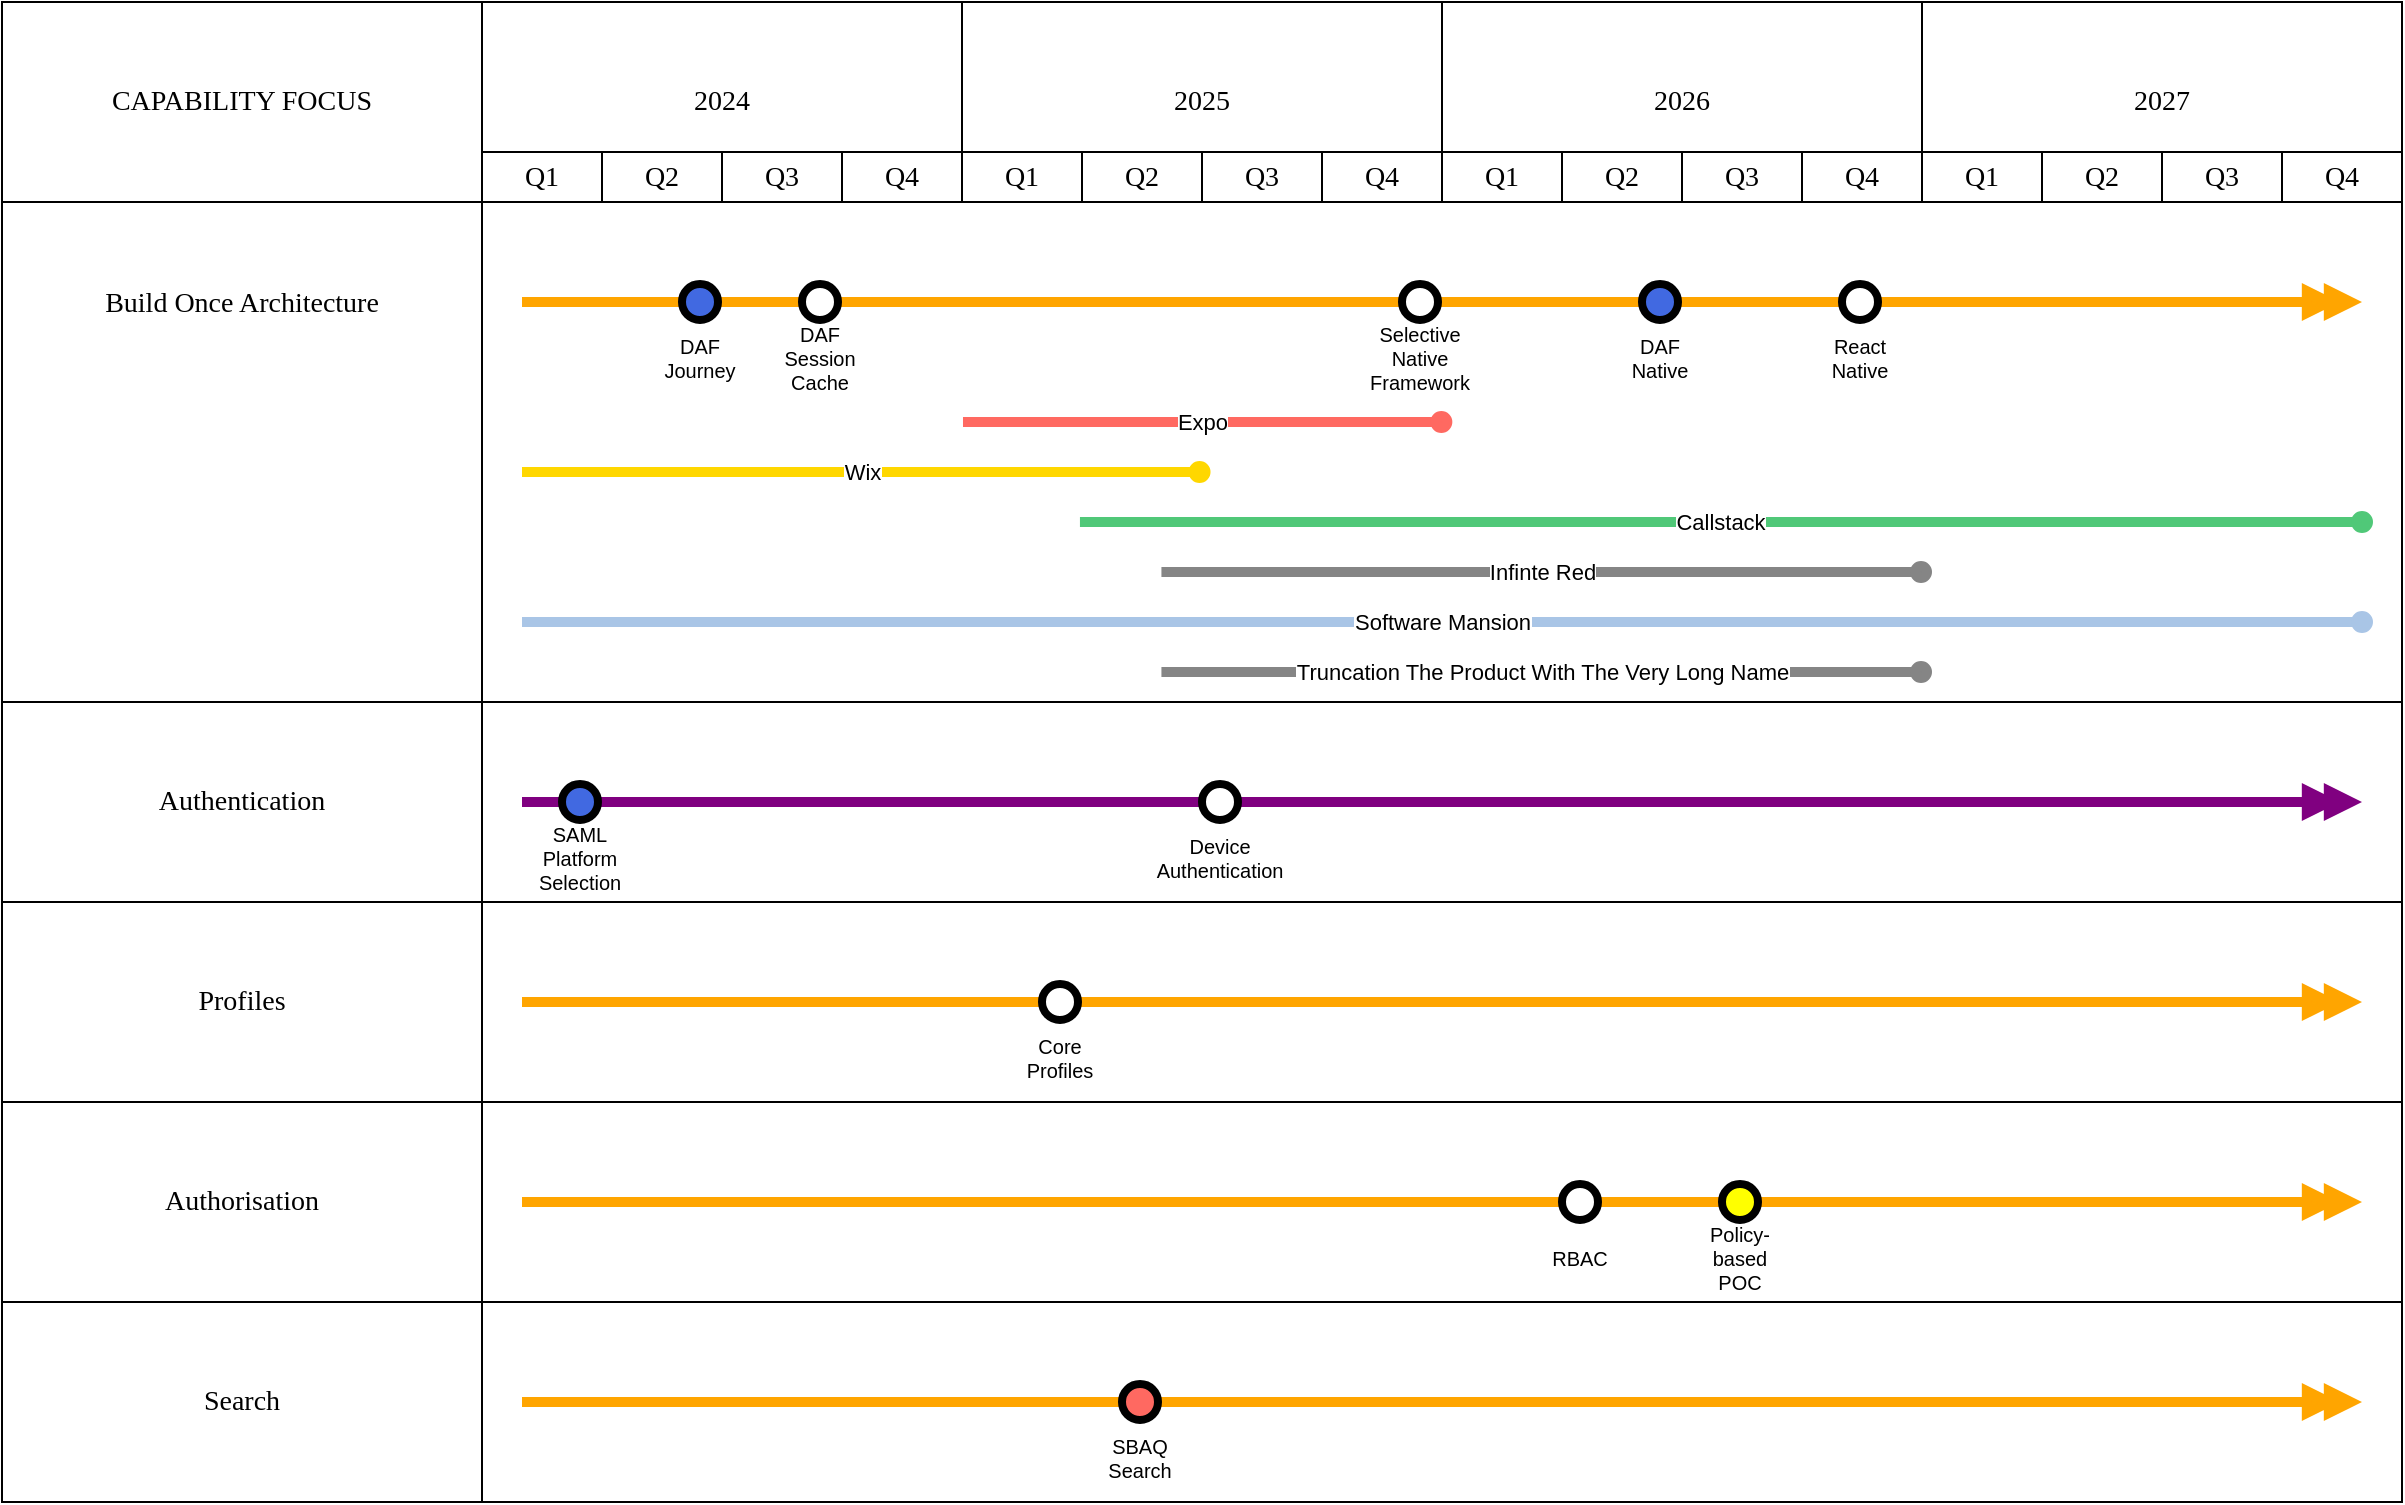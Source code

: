 <mxfile version="14.5.1" type="device"><diagram id="nMbIOyWw1tff--0FTw4Q" name="Page-1"><mxGraphModel dx="981" dy="650" grid="1" gridSize="10" guides="1" tooltips="1" connect="1" arrows="1" fold="1" page="1" pageScale="1" pageWidth="816" pageHeight="1056" math="0" shadow="0"><root><mxCell id="0"/><mxCell id="1" style="locked=1" parent="0" visible="1" value="Background"/><mxCell id="R6x8NNviqCKm4YMZrq5fsO" value="Default" style="locked=0" parent="0"/><mxCell id="1xAHegygcay79R2jxKO6BE" value="CAPABILITY FOCUS" style="text;html=1;strokeColor=#000000;;fillColor=#ffffff;align=center;fontFamily=Verdana;verticalAlign=middle;whiteSpace=wrap;rounded=0;fontSize=14" parent="R6x8NNviqCKm4YMZrq5fsO" vertex="1"><mxGeometry x="0" y="0" width="240" height="100" as="geometry"/></mxCell><mxCell id="sbBAgKAyx-FxV-6PZ26cez" value="2024" style="text;html=1;strokeColor=#000000;;fillColor=#ffffff;align=center;fontFamily=Verdana;verticalAlign=middle;whiteSpace=wrap;rounded=0;fontSize=14" parent="R6x8NNviqCKm4YMZrq5fsO" vertex="1"><mxGeometry x="240" y="0" width="240" height="100" as="geometry"/></mxCell><mxCell id="V5nHW4canbZw6tc96OoUcD" value="2025" style="text;html=1;strokeColor=#000000;;fillColor=#ffffff;align=center;fontFamily=Verdana;verticalAlign=middle;whiteSpace=wrap;rounded=0;fontSize=14" parent="R6x8NNviqCKm4YMZrq5fsO" vertex="1"><mxGeometry x="480" y="0" width="240" height="100" as="geometry"/></mxCell><mxCell id="pNovGwUaBuZ2M0udscXY3b" value="2026" style="text;html=1;strokeColor=#000000;;fillColor=#ffffff;align=center;fontFamily=Verdana;verticalAlign=middle;whiteSpace=wrap;rounded=0;fontSize=14" parent="R6x8NNviqCKm4YMZrq5fsO" vertex="1"><mxGeometry x="720" y="0" width="240" height="100" as="geometry"/></mxCell><mxCell id="qMX0DogbtyivCLxmkU31Iv" value="2027" style="text;html=1;strokeColor=#000000;;fillColor=#ffffff;align=center;fontFamily=Verdana;verticalAlign=middle;whiteSpace=wrap;rounded=0;fontSize=14" parent="R6x8NNviqCKm4YMZrq5fsO" vertex="1"><mxGeometry x="960" y="0" width="240" height="100" as="geometry"/></mxCell><mxCell id="6zuW-Q7on82IVR-I2k-UJe" value="Q1" style="text;html=1;strokeColor=#000000;;fillColor=#ffffff;align=center;fontFamily=Verdana;verticalAlign=middle;whiteSpace=wrap;rounded=0;fontSize=14" parent="R6x8NNviqCKm4YMZrq5fsO" vertex="1"><mxGeometry x="240" y="75.0" width="60.0" height="25.0" as="geometry"/></mxCell><mxCell id="PhSfSvaY2JSdLJ7FeiIR96" value="Q2" style="text;html=1;strokeColor=#000000;;fillColor=#ffffff;align=center;fontFamily=Verdana;verticalAlign=middle;whiteSpace=wrap;rounded=0;fontSize=14" parent="R6x8NNviqCKm4YMZrq5fsO" vertex="1"><mxGeometry x="300.0" y="75.0" width="60.0" height="25.0" as="geometry"/></mxCell><mxCell id="cdQVySrnlk8NNqcw35iAbq" value="Q3" style="text;html=1;strokeColor=#000000;;fillColor=#ffffff;align=center;fontFamily=Verdana;verticalAlign=middle;whiteSpace=wrap;rounded=0;fontSize=14" parent="R6x8NNviqCKm4YMZrq5fsO" vertex="1"><mxGeometry x="360.0" y="75.0" width="60.0" height="25.0" as="geometry"/></mxCell><mxCell id="c7JPwgNPzZJUMqikkjOzbD" value="Q4" style="text;html=1;strokeColor=#000000;;fillColor=#ffffff;align=center;fontFamily=Verdana;verticalAlign=middle;whiteSpace=wrap;rounded=0;fontSize=14" parent="R6x8NNviqCKm4YMZrq5fsO" vertex="1"><mxGeometry x="420.0" y="75.0" width="60.0" height="25.0" as="geometry"/></mxCell><mxCell id="QiCO3zj_OJzC3Pg0iwSCww" value="Q1" style="text;html=1;strokeColor=#000000;;fillColor=#ffffff;align=center;fontFamily=Verdana;verticalAlign=middle;whiteSpace=wrap;rounded=0;fontSize=14" parent="R6x8NNviqCKm4YMZrq5fsO" vertex="1"><mxGeometry x="480" y="75.0" width="60.0" height="25.0" as="geometry"/></mxCell><mxCell id="3SKAOs7r-cD75cFG2Rmhsk" value="Q2" style="text;html=1;strokeColor=#000000;;fillColor=#ffffff;align=center;fontFamily=Verdana;verticalAlign=middle;whiteSpace=wrap;rounded=0;fontSize=14" parent="R6x8NNviqCKm4YMZrq5fsO" vertex="1"><mxGeometry x="540.0" y="75.0" width="60.0" height="25.0" as="geometry"/></mxCell><mxCell id="Kb5JEAWKGjdh8WZCrUS_uo" value="Q3" style="text;html=1;strokeColor=#000000;;fillColor=#ffffff;align=center;fontFamily=Verdana;verticalAlign=middle;whiteSpace=wrap;rounded=0;fontSize=14" parent="R6x8NNviqCKm4YMZrq5fsO" vertex="1"><mxGeometry x="600.0" y="75.0" width="60.0" height="25.0" as="geometry"/></mxCell><mxCell id="j9Wjys0oHkJBKqDEMSxKDQ" value="Q4" style="text;html=1;strokeColor=#000000;;fillColor=#ffffff;align=center;fontFamily=Verdana;verticalAlign=middle;whiteSpace=wrap;rounded=0;fontSize=14" parent="R6x8NNviqCKm4YMZrq5fsO" vertex="1"><mxGeometry x="660.0" y="75.0" width="60.0" height="25.0" as="geometry"/></mxCell><mxCell id="Ha3IWTs2L9lMeScjQjM894" value="Q1" style="text;html=1;strokeColor=#000000;;fillColor=#ffffff;align=center;fontFamily=Verdana;verticalAlign=middle;whiteSpace=wrap;rounded=0;fontSize=14" parent="R6x8NNviqCKm4YMZrq5fsO" vertex="1"><mxGeometry x="720" y="75.0" width="60.0" height="25.0" as="geometry"/></mxCell><mxCell id="OSudcyeiaCZIDKhruHuR9d" value="Q2" style="text;html=1;strokeColor=#000000;;fillColor=#ffffff;align=center;fontFamily=Verdana;verticalAlign=middle;whiteSpace=wrap;rounded=0;fontSize=14" parent="R6x8NNviqCKm4YMZrq5fsO" vertex="1"><mxGeometry x="780.0" y="75.0" width="60.0" height="25.0" as="geometry"/></mxCell><mxCell id="rDgEHHiH8OujQqTy1I9G6R" value="Q3" style="text;html=1;strokeColor=#000000;;fillColor=#ffffff;align=center;fontFamily=Verdana;verticalAlign=middle;whiteSpace=wrap;rounded=0;fontSize=14" parent="R6x8NNviqCKm4YMZrq5fsO" vertex="1"><mxGeometry x="840.0" y="75.0" width="60.0" height="25.0" as="geometry"/></mxCell><mxCell id="RBRkC7BvNAW3CtgDcWY8SP" value="Q4" style="text;html=1;strokeColor=#000000;;fillColor=#ffffff;align=center;fontFamily=Verdana;verticalAlign=middle;whiteSpace=wrap;rounded=0;fontSize=14" parent="R6x8NNviqCKm4YMZrq5fsO" vertex="1"><mxGeometry x="900.0" y="75.0" width="60.0" height="25.0" as="geometry"/></mxCell><mxCell id="zLnMPnSWLOAAzMAHXAp3d5" value="Q1" style="text;html=1;strokeColor=#000000;;fillColor=#ffffff;align=center;fontFamily=Verdana;verticalAlign=middle;whiteSpace=wrap;rounded=0;fontSize=14" parent="R6x8NNviqCKm4YMZrq5fsO" vertex="1"><mxGeometry x="960" y="75.0" width="60.0" height="25.0" as="geometry"/></mxCell><mxCell id="hKBv2PfTIKOUyBG-SgJpgn" value="Q2" style="text;html=1;strokeColor=#000000;;fillColor=#ffffff;align=center;fontFamily=Verdana;verticalAlign=middle;whiteSpace=wrap;rounded=0;fontSize=14" parent="R6x8NNviqCKm4YMZrq5fsO" vertex="1"><mxGeometry x="1020.0" y="75.0" width="60.0" height="25.0" as="geometry"/></mxCell><mxCell id="RMlEGbNL75fjfwN7pKVU1T" value="Q3" style="text;html=1;strokeColor=#000000;;fillColor=#ffffff;align=center;fontFamily=Verdana;verticalAlign=middle;whiteSpace=wrap;rounded=0;fontSize=14" parent="R6x8NNviqCKm4YMZrq5fsO" vertex="1"><mxGeometry x="1080.0" y="75.0" width="60.0" height="25.0" as="geometry"/></mxCell><mxCell id="RaeNNaDx6PJK775GeJT5Iu" value="Q4" style="text;html=1;strokeColor=#000000;;fillColor=#ffffff;align=center;fontFamily=Verdana;verticalAlign=middle;whiteSpace=wrap;rounded=0;fontSize=14" parent="R6x8NNviqCKm4YMZrq5fsO" vertex="1"><mxGeometry x="1140.0" y="75.0" width="60.0" height="25.0" as="geometry"/></mxCell><mxCell id="j0aCX4SuwnE1goe3NOG180" value="" style="text;html=1;strokeColor=#000000;;fillColor=none;align=center;fontFamily=Verdana;verticalAlign=middle;whiteSpace=wrap;rounded=0;fontSize=14" parent="R6x8NNviqCKm4YMZrq5fsO" vertex="1"><mxGeometry x="240" y="100" width="960" height="250" as="geometry"/></mxCell><mxCell id="acZhjUYrn_rxLHfcVpu8a1" value="Build Once Architecture" style="text;html=1;strokeColor=#000000;fillColor=none;align=center;fontFamily=Verdana;verticalAlign=top;whiteSpace=wrap;rounded=0;fontSize=14;spacingTop=36" parent="R6x8NNviqCKm4YMZrq5fsO" vertex="1"><mxGeometry x="0" y="100" width="240" height="250" as="geometry"/></mxCell><mxCell id="JHVYlio_Y7PgDkEl7Ra3UM" value="" style="html=1;rounded=0;endFill=1;strokeColor=#FFA500;strokeWidth=5;endArrow=doubleBlock;" parent="R6x8NNviqCKm4YMZrq5fsO" edge="1"><mxGeometry width="2" height="2" relative="1" as="geometry"><mxPoint x="260" y="150" as="sourcePoint"/><mxPoint x="1180" y="150" as="targetPoint"/></mxGeometry></mxCell><mxCell id="JCO6e9b1UnrWL59dN31t_s" value="DAF Journey" style="ellipse;whiteSpace=wrap;html=1;aspect=fixed;strokeWidth=4;spacingTop=55;fontSize=10;fontFamily=Helvetica;fillColor=#4169E1;" vertex="1" parent="R6x8NNviqCKm4YMZrq5fsO"><mxGeometry x="340.0" y="141" width="18" height="18" as="geometry"/></mxCell><mxCell id="uWIQFmSu_gm2uj3w4vFuAP" value="DAF Session Cache" style="ellipse;whiteSpace=wrap;html=1;aspect=fixed;strokeWidth=4;spacingTop=55;fontSize=10;fontFamily=Helvetica;fillColor=#FFFFFF;" vertex="1" parent="R6x8NNviqCKm4YMZrq5fsO"><mxGeometry x="400.0" y="141" width="18" height="18" as="geometry"/></mxCell><mxCell id="af_HR_yOO0d7oymrxubppF" value="Selective Native Framework" style="ellipse;whiteSpace=wrap;html=1;aspect=fixed;strokeWidth=4;spacingTop=55;fontSize=10;fontFamily=Helvetica;fillColor=#FFFFFF;" vertex="1" parent="R6x8NNviqCKm4YMZrq5fsO"><mxGeometry x="700.0" y="141" width="18" height="18" as="geometry"/></mxCell><mxCell id="6jpIXQDFR5QvLROZVoJONA" value="DAF Native" style="ellipse;whiteSpace=wrap;html=1;aspect=fixed;strokeWidth=4;spacingTop=55;fontSize=10;fontFamily=Helvetica;fillColor=#4169E1;" vertex="1" parent="R6x8NNviqCKm4YMZrq5fsO"><mxGeometry x="820.0" y="141" width="18" height="18" as="geometry"/></mxCell><mxCell id="J-LkCXgcyMUV4FogRGDaF3" value="React Native" style="ellipse;whiteSpace=wrap;html=1;aspect=fixed;strokeWidth=4;spacingTop=55;fontSize=10;fontFamily=Helvetica;fillColor=#FFFFFF;" vertex="1" parent="R6x8NNviqCKm4YMZrq5fsO"><mxGeometry x="920.0" y="141" width="18" height="18" as="geometry"/></mxCell><mxCell id="oDuFJhjkl03OG9PvGFgdnP" value="Expo" style="html=1;rounded=0;endFill=1;strokeColor=#FF6961;strokeWidth=5;endArrow=oval;" parent="R6x8NNviqCKm4YMZrq5fsO" edge="1"><mxGeometry width="2" height="2" relative="1" as="geometry"><mxPoint x="480.493" y="210" as="sourcePoint"/><mxPoint x="719.671" y="210" as="targetPoint"/></mxGeometry></mxCell><mxCell id="aZadUA69KEDstROiyMmDUF" value="Wix" style="html=1;rounded=0;endFill=1;strokeColor=#FFD700;strokeWidth=5;endArrow=oval;" parent="R6x8NNviqCKm4YMZrq5fsO" edge="1"><mxGeometry width="2" height="2" relative="1" as="geometry"><mxPoint x="260.0" y="235" as="sourcePoint"/><mxPoint x="598.768" y="235" as="targetPoint"/></mxGeometry></mxCell><mxCell id="ydzNtlPuH4aSx2-KAfD70E" value="Callstack" style="html=1;rounded=0;endFill=1;strokeColor=#50C878;strokeWidth=5;endArrow=oval;" parent="R6x8NNviqCKm4YMZrq5fsO" edge="1"><mxGeometry width="2" height="2" relative="1" as="geometry"><mxPoint x="538.973" y="260" as="sourcePoint"/><mxPoint x="1180.0" y="260" as="targetPoint"/></mxGeometry></mxCell><mxCell id="2Qpa26dapu7Z5QtzImjxNz" value="Infinte Red" style="html=1;rounded=0;endFill=1;strokeColor=#858585;strokeWidth=5;endArrow=oval;" parent="R6x8NNviqCKm4YMZrq5fsO" edge="1"><mxGeometry width="2" height="2" relative="1" as="geometry"><mxPoint x="579.713" y="285" as="sourcePoint"/><mxPoint x="959.507" y="285" as="targetPoint"/></mxGeometry></mxCell><mxCell id="sJFfw2swZXLhXi5Ak6UI_U" value="Software Mansion" style="html=1;rounded=0;endFill=1;strokeColor=#A9C5E6;strokeWidth=5;endArrow=oval;" parent="R6x8NNviqCKm4YMZrq5fsO" edge="1"><mxGeometry width="2" height="2" relative="1" as="geometry"><mxPoint x="260.0" y="310" as="sourcePoint"/><mxPoint x="1180.0" y="310" as="targetPoint"/></mxGeometry></mxCell><mxCell id="kGDF06Go4iuIhm7xRegbFl" value="Truncation The Product With The Very Long Name" style="html=1;rounded=0;endFill=1;strokeColor=#858585;strokeWidth=5;endArrow=oval;" parent="R6x8NNviqCKm4YMZrq5fsO" edge="1"><mxGeometry width="2" height="2" relative="1" as="geometry"><mxPoint x="579.713" y="335" as="sourcePoint"/><mxPoint x="959.507" y="335" as="targetPoint"/></mxGeometry></mxCell><mxCell id="7fQ5juI8RbMknvZxl_Swzl" value="" style="text;html=1;strokeColor=#000000;;fillColor=none;align=center;fontFamily=Verdana;verticalAlign=middle;whiteSpace=wrap;rounded=0;fontSize=14" parent="R6x8NNviqCKm4YMZrq5fsO" vertex="1"><mxGeometry x="240" y="350" width="960" height="100" as="geometry"/></mxCell><mxCell id="1hv0HCkBbD4TrBRon0wbNl" value="Authentication" style="text;html=1;strokeColor=#000000;fillColor=none;align=center;fontFamily=Verdana;verticalAlign=middle;whiteSpace=wrap;rounded=0;fontSize=14" parent="R6x8NNviqCKm4YMZrq5fsO" vertex="1"><mxGeometry x="0" y="350" width="240" height="100" as="geometry"/></mxCell><mxCell id="dlOhRj6TwRAxF_C7c4RKd4" value="" style="html=1;rounded=0;endFill=1;strokeColor=#800080;strokeWidth=5;endArrow=doubleBlock;" parent="R6x8NNviqCKm4YMZrq5fsO" edge="1"><mxGeometry width="2" height="2" relative="1" as="geometry"><mxPoint x="260" y="400" as="sourcePoint"/><mxPoint x="1180" y="400" as="targetPoint"/></mxGeometry></mxCell><mxCell id="w-NWYyAUPn3KmCghXvFPJl" value="SAML Platform Selection" style="ellipse;whiteSpace=wrap;html=1;aspect=fixed;strokeWidth=4;spacingTop=55;fontSize=10;fontFamily=Helvetica;fillColor=#4169E1;" vertex="1" parent="R6x8NNviqCKm4YMZrq5fsO"><mxGeometry x="280.0" y="391" width="18" height="18" as="geometry"/></mxCell><mxCell id="mCONsu_2B6nyhVUJ2_ACjn" value="Device Authentication" style="ellipse;whiteSpace=wrap;html=1;aspect=fixed;strokeWidth=4;spacingTop=55;fontSize=10;fontFamily=Helvetica;fillColor=#FFFFFF;" vertex="1" parent="R6x8NNviqCKm4YMZrq5fsO"><mxGeometry x="600.0" y="391" width="18" height="18" as="geometry"/></mxCell><mxCell id="_owgD7LyijmwFPZdPg0nQc" value="" style="text;html=1;strokeColor=#000000;;fillColor=none;align=center;fontFamily=Verdana;verticalAlign=middle;whiteSpace=wrap;rounded=0;fontSize=14" parent="R6x8NNviqCKm4YMZrq5fsO" vertex="1"><mxGeometry x="240" y="450" width="960" height="100" as="geometry"/></mxCell><mxCell id="wiFBlTVYB3cpH08wVKxm5C" value="Profiles" style="text;html=1;strokeColor=#000000;fillColor=none;align=center;fontFamily=Verdana;verticalAlign=middle;whiteSpace=wrap;rounded=0;fontSize=14" parent="R6x8NNviqCKm4YMZrq5fsO" vertex="1"><mxGeometry x="0" y="450" width="240" height="100" as="geometry"/></mxCell><mxCell id="rkqbflndXZwzKO5hh0RCzv" value="" style="html=1;rounded=0;endFill=1;strokeColor=#FFA500;strokeWidth=5;endArrow=doubleBlock;" parent="R6x8NNviqCKm4YMZrq5fsO" edge="1"><mxGeometry width="2" height="2" relative="1" as="geometry"><mxPoint x="260" y="500" as="sourcePoint"/><mxPoint x="1180" y="500" as="targetPoint"/></mxGeometry></mxCell><mxCell id="hPi67Bwz-uCWB5Sp0BAcYA" value="Core Profiles" style="ellipse;whiteSpace=wrap;html=1;aspect=fixed;strokeWidth=4;spacingTop=55;fontSize=10;fontFamily=Helvetica;fillColor=#FFFFFF;" vertex="1" parent="R6x8NNviqCKm4YMZrq5fsO"><mxGeometry x="520.0" y="491" width="18" height="18" as="geometry"/></mxCell><mxCell id="GRa_0wy0TbRKFeoDma5mJB" value="" style="text;html=1;strokeColor=#000000;;fillColor=none;align=center;fontFamily=Verdana;verticalAlign=middle;whiteSpace=wrap;rounded=0;fontSize=14" parent="R6x8NNviqCKm4YMZrq5fsO" vertex="1"><mxGeometry x="240" y="550" width="960" height="100" as="geometry"/></mxCell><mxCell id="YJ09AYmzU7N_JRngVyHaTo" value="Authorisation" style="text;html=1;strokeColor=#000000;fillColor=none;align=center;fontFamily=Verdana;verticalAlign=middle;whiteSpace=wrap;rounded=0;fontSize=14" parent="R6x8NNviqCKm4YMZrq5fsO" vertex="1"><mxGeometry x="0" y="550" width="240" height="100" as="geometry"/></mxCell><mxCell id="Qd3fFM7lcHI_ItmpM7BbQZ" value="" style="html=1;rounded=0;endFill=1;strokeColor=#FFA500;strokeWidth=5;endArrow=doubleBlock;" parent="R6x8NNviqCKm4YMZrq5fsO" edge="1"><mxGeometry width="2" height="2" relative="1" as="geometry"><mxPoint x="260" y="600" as="sourcePoint"/><mxPoint x="1180" y="600" as="targetPoint"/></mxGeometry></mxCell><mxCell id="e9Koc_WM6JWLzfoA9TGQB1" value="RBAC" style="ellipse;whiteSpace=wrap;html=1;aspect=fixed;strokeWidth=4;spacingTop=55;fontSize=10;fontFamily=Helvetica;fillColor=#FFFFFF;" vertex="1" parent="R6x8NNviqCKm4YMZrq5fsO"><mxGeometry x="780.0" y="591" width="18" height="18" as="geometry"/></mxCell><mxCell id="hjxybWkai3t2IXXBtBfM56" value="Policy-based POC" style="ellipse;whiteSpace=wrap;html=1;aspect=fixed;strokeWidth=4;spacingTop=55;fontSize=10;fontFamily=Helvetica;fillColor=#FFFF00;" vertex="1" parent="R6x8NNviqCKm4YMZrq5fsO"><mxGeometry x="860.0" y="591" width="18" height="18" as="geometry"/></mxCell><mxCell id="e29CMgLRhzjrbqOZTiguA6" value="" style="text;html=1;strokeColor=#000000;;fillColor=none;align=center;fontFamily=Verdana;verticalAlign=middle;whiteSpace=wrap;rounded=0;fontSize=14" parent="R6x8NNviqCKm4YMZrq5fsO" vertex="1"><mxGeometry x="240" y="650" width="960" height="100" as="geometry"/></mxCell><mxCell id="FY4fzHz9WCLNwzRQIfNIL3" value="Search" style="text;html=1;strokeColor=#000000;fillColor=none;align=center;fontFamily=Verdana;verticalAlign=middle;whiteSpace=wrap;rounded=0;fontSize=14" parent="R6x8NNviqCKm4YMZrq5fsO" vertex="1"><mxGeometry x="0" y="650" width="240" height="100" as="geometry"/></mxCell><mxCell id="I5XnESmNLDxl99Pdm3rH4p" value="" style="html=1;rounded=0;endFill=1;strokeColor=#FFA500;strokeWidth=5;endArrow=doubleBlock;" parent="R6x8NNviqCKm4YMZrq5fsO" edge="1"><mxGeometry width="2" height="2" relative="1" as="geometry"><mxPoint x="260" y="700" as="sourcePoint"/><mxPoint x="1180" y="700" as="targetPoint"/></mxGeometry></mxCell><mxCell id="scfOmG_erc_tp6kyWXDFRR" value="SBAQ Search" style="ellipse;whiteSpace=wrap;html=1;aspect=fixed;strokeWidth=4;spacingTop=55;fontSize=10;fontFamily=Helvetica;fillColor=#FF6961;" vertex="1" parent="R6x8NNviqCKm4YMZrq5fsO"><mxGeometry x="560.0" y="691" width="18" height="18" as="geometry"/></mxCell></root></mxGraphModel></diagram></mxfile>